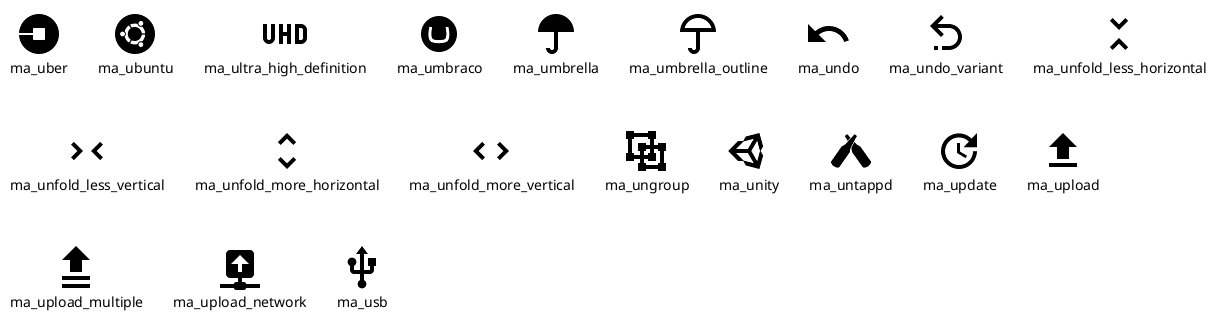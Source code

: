 @startuml
!include <material/uber>
!include <material/ubuntu>
!include <material/ultra_high_definition>
!include <material/umbraco>
!include <material/umbrella>
!include <material/umbrella_outline>
!include <material/undo>
!include <material/undo_variant>
!include <material/unfold_less_horizontal>
!include <material/unfold_less_vertical>
!include <material/unfold_more_horizontal>
!include <material/unfold_more_vertical>
!include <material/ungroup>
!include <material/unity>
!include <material/untappd>
!include <material/update>
!include <material/upload>
!include <material/upload_multiple>
!include <material/upload_network>
!include <material/usb>
listsprites
@enduml
